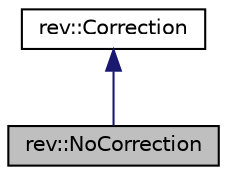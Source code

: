 digraph "rev::NoCorrection"
{
 // LATEX_PDF_SIZE
  edge [fontname="Helvetica",fontsize="10",labelfontname="Helvetica",labelfontsize="10"];
  node [fontname="Helvetica",fontsize="10",shape=record];
  Node1 [label="rev::NoCorrection",height=0.2,width=0.4,color="black", fillcolor="grey75", style="filled", fontcolor="black",tooltip="Dummy class implementing Correction that does nothing."];
  Node2 -> Node1 [dir="back",color="midnightblue",fontsize="10",style="solid",fontname="Helvetica"];
  Node2 [label="rev::Correction",height=0.2,width=0.4,color="black", fillcolor="white", style="filled",URL="$classrev_1_1Correction.html",tooltip="Interface for correction algorithms."];
}
